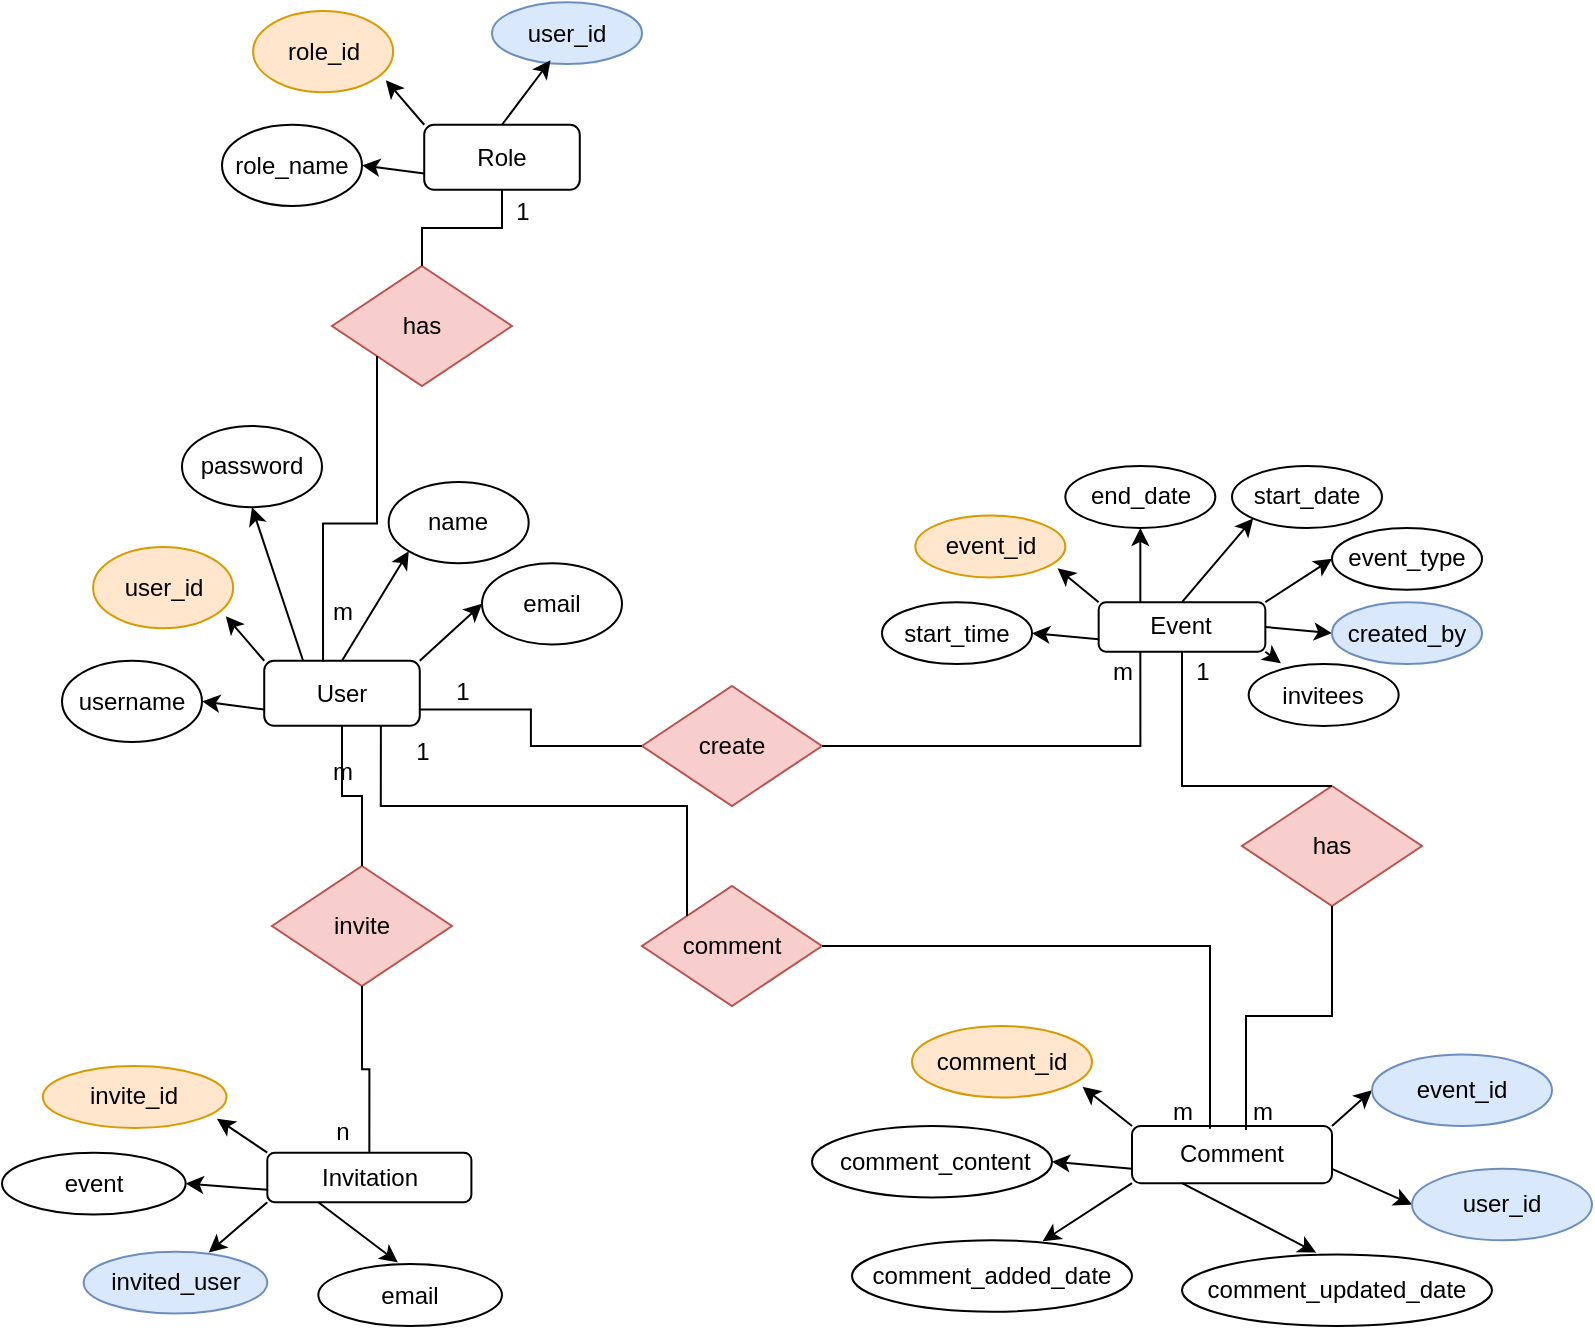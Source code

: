 <mxfile version="24.2.5" type="github">
  <diagram id="R2lEEEUBdFMjLlhIrx00" name="Page-1">
    <mxGraphModel dx="934" dy="1585" grid="1" gridSize="10" guides="1" tooltips="1" connect="1" arrows="1" fold="1" page="1" pageScale="1" pageWidth="850" pageHeight="1100" math="0" shadow="0" extFonts="Permanent Marker^https://fonts.googleapis.com/css?family=Permanent+Marker">
      <root>
        <mxCell id="0" />
        <mxCell id="1" parent="0" />
        <mxCell id="eOUYD-qzIbRHwzVC9F4e-66" value="" style="group" vertex="1" connectable="0" parent="1">
          <mxGeometry x="50" y="148" width="280" height="130" as="geometry" />
        </mxCell>
        <mxCell id="eOUYD-qzIbRHwzVC9F4e-12" style="rounded=0;orthogonalLoop=1;jettySize=auto;html=1;exitX=0;exitY=0.75;exitDx=0;exitDy=0;entryX=1;entryY=0.5;entryDx=0;entryDy=0;edgeStyle=orthogonalEdgeStyle;strokeColor=none;" edge="1" parent="eOUYD-qzIbRHwzVC9F4e-66" source="eOUYD-qzIbRHwzVC9F4e-1" target="eOUYD-qzIbRHwzVC9F4e-8">
          <mxGeometry relative="1" as="geometry" />
        </mxCell>
        <mxCell id="eOUYD-qzIbRHwzVC9F4e-16" style="rounded=0;orthogonalLoop=1;jettySize=auto;html=1;exitX=0;exitY=0.75;exitDx=0;exitDy=0;entryX=1;entryY=0.5;entryDx=0;entryDy=0;" edge="1" parent="eOUYD-qzIbRHwzVC9F4e-66" source="eOUYD-qzIbRHwzVC9F4e-1" target="eOUYD-qzIbRHwzVC9F4e-8">
          <mxGeometry relative="1" as="geometry" />
        </mxCell>
        <mxCell id="eOUYD-qzIbRHwzVC9F4e-19" style="rounded=0;orthogonalLoop=1;jettySize=auto;html=1;exitX=0.5;exitY=0;exitDx=0;exitDy=0;entryX=0;entryY=1;entryDx=0;entryDy=0;" edge="1" parent="eOUYD-qzIbRHwzVC9F4e-66" source="eOUYD-qzIbRHwzVC9F4e-1" target="eOUYD-qzIbRHwzVC9F4e-6">
          <mxGeometry relative="1" as="geometry" />
        </mxCell>
        <mxCell id="eOUYD-qzIbRHwzVC9F4e-20" style="rounded=0;orthogonalLoop=1;jettySize=auto;html=1;exitX=1;exitY=0;exitDx=0;exitDy=0;entryX=0;entryY=0.5;entryDx=0;entryDy=0;" edge="1" parent="eOUYD-qzIbRHwzVC9F4e-66" source="eOUYD-qzIbRHwzVC9F4e-1" target="eOUYD-qzIbRHwzVC9F4e-7">
          <mxGeometry relative="1" as="geometry" />
        </mxCell>
        <mxCell id="eOUYD-qzIbRHwzVC9F4e-1" value="User" style="rounded=1;whiteSpace=wrap;html=1;" vertex="1" parent="eOUYD-qzIbRHwzVC9F4e-66">
          <mxGeometry x="101.111" y="89.375" width="77.778" height="32.5" as="geometry" />
        </mxCell>
        <mxCell id="eOUYD-qzIbRHwzVC9F4e-4" value="user_id" style="ellipse;whiteSpace=wrap;html=1;fillColor=#ffe6cc;strokeColor=#d79b00;" vertex="1" parent="eOUYD-qzIbRHwzVC9F4e-66">
          <mxGeometry x="15.556" y="32.5" width="70" height="40.625" as="geometry" />
        </mxCell>
        <mxCell id="eOUYD-qzIbRHwzVC9F4e-6" value="name" style="ellipse;whiteSpace=wrap;html=1;" vertex="1" parent="eOUYD-qzIbRHwzVC9F4e-66">
          <mxGeometry x="163.333" width="70" height="40.625" as="geometry" />
        </mxCell>
        <mxCell id="eOUYD-qzIbRHwzVC9F4e-7" value="email" style="ellipse;whiteSpace=wrap;html=1;" vertex="1" parent="eOUYD-qzIbRHwzVC9F4e-66">
          <mxGeometry x="210" y="40.625" width="70" height="40.625" as="geometry" />
        </mxCell>
        <mxCell id="eOUYD-qzIbRHwzVC9F4e-8" value="username" style="ellipse;whiteSpace=wrap;html=1;" vertex="1" parent="eOUYD-qzIbRHwzVC9F4e-66">
          <mxGeometry y="89.375" width="70" height="40.625" as="geometry" />
        </mxCell>
        <mxCell id="eOUYD-qzIbRHwzVC9F4e-17" style="rounded=0;orthogonalLoop=1;jettySize=auto;html=1;exitX=0;exitY=0;exitDx=0;exitDy=0;entryX=0.948;entryY=0.853;entryDx=0;entryDy=0;entryPerimeter=0;" edge="1" parent="eOUYD-qzIbRHwzVC9F4e-66" source="eOUYD-qzIbRHwzVC9F4e-1" target="eOUYD-qzIbRHwzVC9F4e-4">
          <mxGeometry relative="1" as="geometry" />
        </mxCell>
        <mxCell id="eOUYD-qzIbRHwzVC9F4e-67" value="" style="group" vertex="1" connectable="0" parent="1">
          <mxGeometry x="460" y="140" width="300" height="130" as="geometry" />
        </mxCell>
        <mxCell id="eOUYD-qzIbRHwzVC9F4e-21" style="rounded=0;orthogonalLoop=1;jettySize=auto;html=1;exitX=0;exitY=0.75;exitDx=0;exitDy=0;entryX=1;entryY=0.5;entryDx=0;entryDy=0;edgeStyle=orthogonalEdgeStyle;strokeColor=none;" edge="1" parent="eOUYD-qzIbRHwzVC9F4e-67" source="eOUYD-qzIbRHwzVC9F4e-26" target="eOUYD-qzIbRHwzVC9F4e-31">
          <mxGeometry relative="1" as="geometry" />
        </mxCell>
        <mxCell id="eOUYD-qzIbRHwzVC9F4e-22" style="rounded=0;orthogonalLoop=1;jettySize=auto;html=1;exitX=0;exitY=0.75;exitDx=0;exitDy=0;entryX=1;entryY=0.5;entryDx=0;entryDy=0;" edge="1" parent="eOUYD-qzIbRHwzVC9F4e-67" source="eOUYD-qzIbRHwzVC9F4e-26" target="eOUYD-qzIbRHwzVC9F4e-31">
          <mxGeometry relative="1" as="geometry" />
        </mxCell>
        <mxCell id="eOUYD-qzIbRHwzVC9F4e-23" style="rounded=0;orthogonalLoop=1;jettySize=auto;html=1;exitX=0.25;exitY=0;exitDx=0;exitDy=0;entryX=0.5;entryY=1;entryDx=0;entryDy=0;" edge="1" parent="eOUYD-qzIbRHwzVC9F4e-67" source="eOUYD-qzIbRHwzVC9F4e-26" target="eOUYD-qzIbRHwzVC9F4e-28">
          <mxGeometry relative="1" as="geometry" />
        </mxCell>
        <mxCell id="eOUYD-qzIbRHwzVC9F4e-24" style="rounded=0;orthogonalLoop=1;jettySize=auto;html=1;exitX=0.5;exitY=0;exitDx=0;exitDy=0;entryX=0;entryY=1;entryDx=0;entryDy=0;" edge="1" parent="eOUYD-qzIbRHwzVC9F4e-67" source="eOUYD-qzIbRHwzVC9F4e-26" target="eOUYD-qzIbRHwzVC9F4e-29">
          <mxGeometry relative="1" as="geometry" />
        </mxCell>
        <mxCell id="eOUYD-qzIbRHwzVC9F4e-25" style="rounded=0;orthogonalLoop=1;jettySize=auto;html=1;exitX=1;exitY=0;exitDx=0;exitDy=0;entryX=0;entryY=0.5;entryDx=0;entryDy=0;" edge="1" parent="eOUYD-qzIbRHwzVC9F4e-67" source="eOUYD-qzIbRHwzVC9F4e-26" target="eOUYD-qzIbRHwzVC9F4e-30">
          <mxGeometry relative="1" as="geometry" />
        </mxCell>
        <mxCell id="eOUYD-qzIbRHwzVC9F4e-36" style="rounded=0;orthogonalLoop=1;jettySize=auto;html=1;exitX=1;exitY=0.5;exitDx=0;exitDy=0;entryX=0;entryY=0.5;entryDx=0;entryDy=0;" edge="1" parent="eOUYD-qzIbRHwzVC9F4e-67" source="eOUYD-qzIbRHwzVC9F4e-26" target="eOUYD-qzIbRHwzVC9F4e-34">
          <mxGeometry relative="1" as="geometry" />
        </mxCell>
        <mxCell id="eOUYD-qzIbRHwzVC9F4e-26" value="Event" style="rounded=1;whiteSpace=wrap;html=1;" vertex="1" parent="eOUYD-qzIbRHwzVC9F4e-67">
          <mxGeometry x="108.333" y="68.095" width="83.333" height="24.762" as="geometry" />
        </mxCell>
        <mxCell id="eOUYD-qzIbRHwzVC9F4e-27" value="event_id" style="ellipse;whiteSpace=wrap;html=1;fillColor=#ffe6cc;strokeColor=#d79b00;" vertex="1" parent="eOUYD-qzIbRHwzVC9F4e-67">
          <mxGeometry x="16.667" y="24.762" width="75" height="30.952" as="geometry" />
        </mxCell>
        <mxCell id="eOUYD-qzIbRHwzVC9F4e-28" value="end_date" style="ellipse;whiteSpace=wrap;html=1;" vertex="1" parent="eOUYD-qzIbRHwzVC9F4e-67">
          <mxGeometry x="91.667" width="75" height="30.952" as="geometry" />
        </mxCell>
        <mxCell id="eOUYD-qzIbRHwzVC9F4e-29" value="start_date" style="ellipse;whiteSpace=wrap;html=1;" vertex="1" parent="eOUYD-qzIbRHwzVC9F4e-67">
          <mxGeometry x="175" width="75" height="30.952" as="geometry" />
        </mxCell>
        <mxCell id="eOUYD-qzIbRHwzVC9F4e-30" value="event_type" style="ellipse;whiteSpace=wrap;html=1;" vertex="1" parent="eOUYD-qzIbRHwzVC9F4e-67">
          <mxGeometry x="225" y="30.952" width="75" height="30.952" as="geometry" />
        </mxCell>
        <mxCell id="eOUYD-qzIbRHwzVC9F4e-31" value="start_time" style="ellipse;whiteSpace=wrap;html=1;" vertex="1" parent="eOUYD-qzIbRHwzVC9F4e-67">
          <mxGeometry y="68.095" width="75" height="30.952" as="geometry" />
        </mxCell>
        <mxCell id="eOUYD-qzIbRHwzVC9F4e-32" style="rounded=0;orthogonalLoop=1;jettySize=auto;html=1;exitX=0;exitY=0;exitDx=0;exitDy=0;entryX=0.948;entryY=0.853;entryDx=0;entryDy=0;entryPerimeter=0;" edge="1" parent="eOUYD-qzIbRHwzVC9F4e-67" source="eOUYD-qzIbRHwzVC9F4e-26" target="eOUYD-qzIbRHwzVC9F4e-27">
          <mxGeometry relative="1" as="geometry" />
        </mxCell>
        <mxCell id="eOUYD-qzIbRHwzVC9F4e-34" value="created_by" style="ellipse;whiteSpace=wrap;html=1;fillColor=#dae8fc;strokeColor=#6c8ebf;" vertex="1" parent="eOUYD-qzIbRHwzVC9F4e-67">
          <mxGeometry x="225" y="68.095" width="75" height="30.952" as="geometry" />
        </mxCell>
        <mxCell id="eOUYD-qzIbRHwzVC9F4e-35" value="invitees" style="ellipse;whiteSpace=wrap;html=1;" vertex="1" parent="eOUYD-qzIbRHwzVC9F4e-67">
          <mxGeometry x="183.333" y="99.048" width="75" height="30.952" as="geometry" />
        </mxCell>
        <mxCell id="eOUYD-qzIbRHwzVC9F4e-37" style="rounded=0;orthogonalLoop=1;jettySize=auto;html=1;exitX=1;exitY=1;exitDx=0;exitDy=0;entryX=0.215;entryY=-0.013;entryDx=0;entryDy=0;entryPerimeter=0;" edge="1" parent="eOUYD-qzIbRHwzVC9F4e-67" source="eOUYD-qzIbRHwzVC9F4e-26" target="eOUYD-qzIbRHwzVC9F4e-35">
          <mxGeometry relative="1" as="geometry" />
        </mxCell>
        <mxCell id="eOUYD-qzIbRHwzVC9F4e-68" value="" style="group" vertex="1" connectable="0" parent="1">
          <mxGeometry x="20" y="440" width="250" height="130" as="geometry" />
        </mxCell>
        <mxCell id="eOUYD-qzIbRHwzVC9F4e-38" style="rounded=0;orthogonalLoop=1;jettySize=auto;html=1;exitX=0;exitY=0.75;exitDx=0;exitDy=0;entryX=1;entryY=0.5;entryDx=0;entryDy=0;edgeStyle=orthogonalEdgeStyle;strokeColor=none;" edge="1" parent="eOUYD-qzIbRHwzVC9F4e-68" source="eOUYD-qzIbRHwzVC9F4e-43" target="eOUYD-qzIbRHwzVC9F4e-48">
          <mxGeometry relative="1" as="geometry" />
        </mxCell>
        <mxCell id="eOUYD-qzIbRHwzVC9F4e-39" style="rounded=0;orthogonalLoop=1;jettySize=auto;html=1;exitX=0;exitY=0.75;exitDx=0;exitDy=0;entryX=1;entryY=0.5;entryDx=0;entryDy=0;" edge="1" parent="eOUYD-qzIbRHwzVC9F4e-68" source="eOUYD-qzIbRHwzVC9F4e-43" target="eOUYD-qzIbRHwzVC9F4e-48">
          <mxGeometry relative="1" as="geometry" />
        </mxCell>
        <mxCell id="eOUYD-qzIbRHwzVC9F4e-43" value="Invitation" style="rounded=1;whiteSpace=wrap;html=1;" vertex="1" parent="eOUYD-qzIbRHwzVC9F4e-68">
          <mxGeometry x="132.653" y="43.333" width="102.041" height="24.762" as="geometry" />
        </mxCell>
        <mxCell id="eOUYD-qzIbRHwzVC9F4e-44" value="invite_id" style="ellipse;whiteSpace=wrap;html=1;fillColor=#ffe6cc;strokeColor=#d79b00;" vertex="1" parent="eOUYD-qzIbRHwzVC9F4e-68">
          <mxGeometry x="20.408" width="91.837" height="30.952" as="geometry" />
        </mxCell>
        <mxCell id="eOUYD-qzIbRHwzVC9F4e-46" value="invited_user" style="ellipse;whiteSpace=wrap;html=1;fillColor=#dae8fc;strokeColor=#6c8ebf;" vertex="1" parent="eOUYD-qzIbRHwzVC9F4e-68">
          <mxGeometry x="40.816" y="92.857" width="91.837" height="30.952" as="geometry" />
        </mxCell>
        <mxCell id="eOUYD-qzIbRHwzVC9F4e-47" value="email" style="ellipse;whiteSpace=wrap;html=1;" vertex="1" parent="eOUYD-qzIbRHwzVC9F4e-68">
          <mxGeometry x="158.163" y="99.048" width="91.837" height="30.952" as="geometry" />
        </mxCell>
        <mxCell id="eOUYD-qzIbRHwzVC9F4e-48" value="event" style="ellipse;whiteSpace=wrap;html=1;" vertex="1" parent="eOUYD-qzIbRHwzVC9F4e-68">
          <mxGeometry y="43.333" width="91.837" height="30.952" as="geometry" />
        </mxCell>
        <mxCell id="eOUYD-qzIbRHwzVC9F4e-49" style="rounded=0;orthogonalLoop=1;jettySize=auto;html=1;exitX=0;exitY=0;exitDx=0;exitDy=0;entryX=0.948;entryY=0.853;entryDx=0;entryDy=0;entryPerimeter=0;" edge="1" parent="eOUYD-qzIbRHwzVC9F4e-68" source="eOUYD-qzIbRHwzVC9F4e-43" target="eOUYD-qzIbRHwzVC9F4e-44">
          <mxGeometry relative="1" as="geometry" />
        </mxCell>
        <mxCell id="eOUYD-qzIbRHwzVC9F4e-50" style="rounded=0;orthogonalLoop=1;jettySize=auto;html=1;exitX=0.25;exitY=1;exitDx=0;exitDy=0;entryX=0.433;entryY=-0.027;entryDx=0;entryDy=0;entryPerimeter=0;" edge="1" parent="eOUYD-qzIbRHwzVC9F4e-68" source="eOUYD-qzIbRHwzVC9F4e-43" target="eOUYD-qzIbRHwzVC9F4e-47">
          <mxGeometry relative="1" as="geometry" />
        </mxCell>
        <mxCell id="eOUYD-qzIbRHwzVC9F4e-51" style="rounded=0;orthogonalLoop=1;jettySize=auto;html=1;exitX=0;exitY=1;exitDx=0;exitDy=0;entryX=0.681;entryY=0.013;entryDx=0;entryDy=0;entryPerimeter=0;" edge="1" parent="eOUYD-qzIbRHwzVC9F4e-68" source="eOUYD-qzIbRHwzVC9F4e-43" target="eOUYD-qzIbRHwzVC9F4e-46">
          <mxGeometry relative="1" as="geometry" />
        </mxCell>
        <mxCell id="eOUYD-qzIbRHwzVC9F4e-69" value="" style="group" vertex="1" connectable="0" parent="1">
          <mxGeometry x="425" y="420" width="390" height="150" as="geometry" />
        </mxCell>
        <mxCell id="eOUYD-qzIbRHwzVC9F4e-52" style="rounded=0;orthogonalLoop=1;jettySize=auto;html=1;exitX=0;exitY=0.75;exitDx=0;exitDy=0;entryX=1;entryY=0.5;entryDx=0;entryDy=0;edgeStyle=orthogonalEdgeStyle;strokeColor=none;" edge="1" parent="eOUYD-qzIbRHwzVC9F4e-69" source="eOUYD-qzIbRHwzVC9F4e-54" target="eOUYD-qzIbRHwzVC9F4e-58">
          <mxGeometry relative="1" as="geometry" />
        </mxCell>
        <mxCell id="eOUYD-qzIbRHwzVC9F4e-53" style="rounded=0;orthogonalLoop=1;jettySize=auto;html=1;exitX=0;exitY=0.75;exitDx=0;exitDy=0;entryX=1;entryY=0.5;entryDx=0;entryDy=0;" edge="1" parent="eOUYD-qzIbRHwzVC9F4e-69" source="eOUYD-qzIbRHwzVC9F4e-54" target="eOUYD-qzIbRHwzVC9F4e-58">
          <mxGeometry relative="1" as="geometry" />
        </mxCell>
        <mxCell id="eOUYD-qzIbRHwzVC9F4e-64" style="rounded=0;orthogonalLoop=1;jettySize=auto;html=1;exitX=1;exitY=0.75;exitDx=0;exitDy=0;entryX=0;entryY=0.5;entryDx=0;entryDy=0;" edge="1" parent="eOUYD-qzIbRHwzVC9F4e-69" source="eOUYD-qzIbRHwzVC9F4e-54" target="eOUYD-qzIbRHwzVC9F4e-63">
          <mxGeometry relative="1" as="geometry" />
        </mxCell>
        <mxCell id="eOUYD-qzIbRHwzVC9F4e-65" style="rounded=0;orthogonalLoop=1;jettySize=auto;html=1;exitX=1;exitY=0;exitDx=0;exitDy=0;entryX=0;entryY=0.5;entryDx=0;entryDy=0;" edge="1" parent="eOUYD-qzIbRHwzVC9F4e-69" source="eOUYD-qzIbRHwzVC9F4e-54" target="eOUYD-qzIbRHwzVC9F4e-62">
          <mxGeometry relative="1" as="geometry" />
        </mxCell>
        <mxCell id="eOUYD-qzIbRHwzVC9F4e-54" value="Comment" style="rounded=1;whiteSpace=wrap;html=1;" vertex="1" parent="eOUYD-qzIbRHwzVC9F4e-69">
          <mxGeometry x="160.0" y="50" width="100.0" height="28.571" as="geometry" />
        </mxCell>
        <mxCell id="eOUYD-qzIbRHwzVC9F4e-55" value="comment_id" style="ellipse;whiteSpace=wrap;html=1;fillColor=#ffe6cc;strokeColor=#d79b00;" vertex="1" parent="eOUYD-qzIbRHwzVC9F4e-69">
          <mxGeometry x="50.0" width="90.0" height="35.714" as="geometry" />
        </mxCell>
        <mxCell id="eOUYD-qzIbRHwzVC9F4e-56" value="comment_added_date" style="ellipse;whiteSpace=wrap;html=1;" vertex="1" parent="eOUYD-qzIbRHwzVC9F4e-69">
          <mxGeometry x="20.0" y="107.143" width="140.0" height="35.714" as="geometry" />
        </mxCell>
        <mxCell id="eOUYD-qzIbRHwzVC9F4e-57" value="comment_updated_date" style="ellipse;whiteSpace=wrap;html=1;" vertex="1" parent="eOUYD-qzIbRHwzVC9F4e-69">
          <mxGeometry x="185.0" y="114.286" width="155.0" height="35.714" as="geometry" />
        </mxCell>
        <mxCell id="eOUYD-qzIbRHwzVC9F4e-58" value="&amp;nbsp;comment_content" style="ellipse;whiteSpace=wrap;html=1;" vertex="1" parent="eOUYD-qzIbRHwzVC9F4e-69">
          <mxGeometry y="50" width="120.0" height="35.714" as="geometry" />
        </mxCell>
        <mxCell id="eOUYD-qzIbRHwzVC9F4e-59" style="rounded=0;orthogonalLoop=1;jettySize=auto;html=1;exitX=0;exitY=0;exitDx=0;exitDy=0;entryX=0.948;entryY=0.853;entryDx=0;entryDy=0;entryPerimeter=0;" edge="1" parent="eOUYD-qzIbRHwzVC9F4e-69" source="eOUYD-qzIbRHwzVC9F4e-54" target="eOUYD-qzIbRHwzVC9F4e-55">
          <mxGeometry relative="1" as="geometry" />
        </mxCell>
        <mxCell id="eOUYD-qzIbRHwzVC9F4e-60" style="rounded=0;orthogonalLoop=1;jettySize=auto;html=1;exitX=0.25;exitY=1;exitDx=0;exitDy=0;entryX=0.433;entryY=-0.027;entryDx=0;entryDy=0;entryPerimeter=0;" edge="1" parent="eOUYD-qzIbRHwzVC9F4e-69" source="eOUYD-qzIbRHwzVC9F4e-54" target="eOUYD-qzIbRHwzVC9F4e-57">
          <mxGeometry relative="1" as="geometry" />
        </mxCell>
        <mxCell id="eOUYD-qzIbRHwzVC9F4e-61" style="rounded=0;orthogonalLoop=1;jettySize=auto;html=1;exitX=0;exitY=1;exitDx=0;exitDy=0;entryX=0.681;entryY=0.013;entryDx=0;entryDy=0;entryPerimeter=0;" edge="1" parent="eOUYD-qzIbRHwzVC9F4e-69" source="eOUYD-qzIbRHwzVC9F4e-54" target="eOUYD-qzIbRHwzVC9F4e-56">
          <mxGeometry relative="1" as="geometry" />
        </mxCell>
        <mxCell id="eOUYD-qzIbRHwzVC9F4e-62" value="event_id" style="ellipse;whiteSpace=wrap;html=1;fillColor=#dae8fc;strokeColor=#6c8ebf;" vertex="1" parent="eOUYD-qzIbRHwzVC9F4e-69">
          <mxGeometry x="280.0" y="14.286" width="90.0" height="35.714" as="geometry" />
        </mxCell>
        <mxCell id="eOUYD-qzIbRHwzVC9F4e-63" value="user_id" style="ellipse;whiteSpace=wrap;html=1;fillColor=#dae8fc;strokeColor=#6c8ebf;" vertex="1" parent="eOUYD-qzIbRHwzVC9F4e-69">
          <mxGeometry x="300" y="71.429" width="90.0" height="35.714" as="geometry" />
        </mxCell>
        <mxCell id="eOUYD-qzIbRHwzVC9F4e-71" value="create" style="rhombus;whiteSpace=wrap;html=1;fillColor=#f8cecc;strokeColor=#b85450;" vertex="1" parent="1">
          <mxGeometry x="340" y="250" width="90" height="60" as="geometry" />
        </mxCell>
        <mxCell id="eOUYD-qzIbRHwzVC9F4e-72" value="" style="endArrow=none;html=1;rounded=0;exitX=1;exitY=0.75;exitDx=0;exitDy=0;entryX=0;entryY=0.5;entryDx=0;entryDy=0;edgeStyle=orthogonalEdgeStyle;" edge="1" parent="1" source="eOUYD-qzIbRHwzVC9F4e-1" target="eOUYD-qzIbRHwzVC9F4e-71">
          <mxGeometry width="50" height="50" relative="1" as="geometry">
            <mxPoint x="400" y="360" as="sourcePoint" />
            <mxPoint x="450" y="310" as="targetPoint" />
          </mxGeometry>
        </mxCell>
        <mxCell id="eOUYD-qzIbRHwzVC9F4e-73" value="" style="endArrow=none;html=1;rounded=0;exitX=1;exitY=0.5;exitDx=0;exitDy=0;entryX=0.25;entryY=1;entryDx=0;entryDy=0;edgeStyle=orthogonalEdgeStyle;" edge="1" parent="1" source="eOUYD-qzIbRHwzVC9F4e-71" target="eOUYD-qzIbRHwzVC9F4e-26">
          <mxGeometry width="50" height="50" relative="1" as="geometry">
            <mxPoint x="400" y="360" as="sourcePoint" />
            <mxPoint x="450" y="310" as="targetPoint" />
          </mxGeometry>
        </mxCell>
        <mxCell id="eOUYD-qzIbRHwzVC9F4e-74" value="invite" style="rhombus;whiteSpace=wrap;html=1;fillColor=#f8cecc;strokeColor=#b85450;" vertex="1" parent="1">
          <mxGeometry x="155" y="340" width="90" height="60" as="geometry" />
        </mxCell>
        <mxCell id="eOUYD-qzIbRHwzVC9F4e-75" value="" style="endArrow=none;html=1;rounded=0;exitX=0.5;exitY=1;exitDx=0;exitDy=0;entryX=0.5;entryY=0;entryDx=0;entryDy=0;edgeStyle=orthogonalEdgeStyle;" edge="1" parent="1" source="eOUYD-qzIbRHwzVC9F4e-1" target="eOUYD-qzIbRHwzVC9F4e-74">
          <mxGeometry width="50" height="50" relative="1" as="geometry">
            <mxPoint x="400" y="420" as="sourcePoint" />
            <mxPoint x="450" y="370" as="targetPoint" />
          </mxGeometry>
        </mxCell>
        <mxCell id="eOUYD-qzIbRHwzVC9F4e-76" value="" style="endArrow=none;html=1;rounded=0;exitX=0.5;exitY=0;exitDx=0;exitDy=0;entryX=0.5;entryY=1;entryDx=0;entryDy=0;edgeStyle=orthogonalEdgeStyle;" edge="1" parent="1" source="eOUYD-qzIbRHwzVC9F4e-43" target="eOUYD-qzIbRHwzVC9F4e-74">
          <mxGeometry width="50" height="50" relative="1" as="geometry">
            <mxPoint x="400" y="420" as="sourcePoint" />
            <mxPoint x="450" y="370" as="targetPoint" />
          </mxGeometry>
        </mxCell>
        <mxCell id="eOUYD-qzIbRHwzVC9F4e-78" value="comment" style="rhombus;whiteSpace=wrap;html=1;fillColor=#f8cecc;strokeColor=#b85450;" vertex="1" parent="1">
          <mxGeometry x="340" y="350" width="90" height="60" as="geometry" />
        </mxCell>
        <mxCell id="eOUYD-qzIbRHwzVC9F4e-79" value="" style="endArrow=none;html=1;rounded=0;exitX=0.75;exitY=1;exitDx=0;exitDy=0;entryX=0;entryY=0;entryDx=0;entryDy=0;edgeStyle=orthogonalEdgeStyle;" edge="1" parent="1" source="eOUYD-qzIbRHwzVC9F4e-1" target="eOUYD-qzIbRHwzVC9F4e-78">
          <mxGeometry width="50" height="50" relative="1" as="geometry">
            <mxPoint x="500" y="390" as="sourcePoint" />
            <mxPoint x="550" y="340" as="targetPoint" />
          </mxGeometry>
        </mxCell>
        <mxCell id="eOUYD-qzIbRHwzVC9F4e-80" value="" style="endArrow=none;html=1;rounded=0;exitX=1;exitY=0.5;exitDx=0;exitDy=0;entryX=0.39;entryY=0.047;entryDx=0;entryDy=0;entryPerimeter=0;edgeStyle=orthogonalEdgeStyle;" edge="1" parent="1" source="eOUYD-qzIbRHwzVC9F4e-78" target="eOUYD-qzIbRHwzVC9F4e-54">
          <mxGeometry width="50" height="50" relative="1" as="geometry">
            <mxPoint x="500" y="450" as="sourcePoint" />
            <mxPoint x="640" y="310" as="targetPoint" />
          </mxGeometry>
        </mxCell>
        <mxCell id="eOUYD-qzIbRHwzVC9F4e-81" value="has" style="rhombus;whiteSpace=wrap;html=1;fillColor=#f8cecc;strokeColor=#b85450;" vertex="1" parent="1">
          <mxGeometry x="640" y="300" width="90" height="60" as="geometry" />
        </mxCell>
        <mxCell id="eOUYD-qzIbRHwzVC9F4e-82" value="" style="endArrow=none;html=1;rounded=0;entryX=0.5;entryY=1;entryDx=0;entryDy=0;edgeStyle=orthogonalEdgeStyle;exitX=0.5;exitY=0;exitDx=0;exitDy=0;" edge="1" parent="1" source="eOUYD-qzIbRHwzVC9F4e-81" target="eOUYD-qzIbRHwzVC9F4e-26">
          <mxGeometry width="50" height="50" relative="1" as="geometry">
            <mxPoint x="500" y="390" as="sourcePoint" />
            <mxPoint x="550" y="340" as="targetPoint" />
            <Array as="points">
              <mxPoint x="610" y="300" />
            </Array>
          </mxGeometry>
        </mxCell>
        <mxCell id="eOUYD-qzIbRHwzVC9F4e-83" value="" style="endArrow=none;html=1;rounded=0;exitX=0.57;exitY=0.07;exitDx=0;exitDy=0;exitPerimeter=0;entryX=0.5;entryY=1;entryDx=0;entryDy=0;edgeStyle=orthogonalEdgeStyle;" edge="1" parent="1" source="eOUYD-qzIbRHwzVC9F4e-54" target="eOUYD-qzIbRHwzVC9F4e-81">
          <mxGeometry width="50" height="50" relative="1" as="geometry">
            <mxPoint x="500" y="390" as="sourcePoint" />
            <mxPoint x="550" y="340" as="targetPoint" />
          </mxGeometry>
        </mxCell>
        <mxCell id="eOUYD-qzIbRHwzVC9F4e-84" value="m" style="text;html=1;align=center;verticalAlign=middle;resizable=0;points=[];autosize=1;strokeColor=none;fillColor=none;" vertex="1" parent="1">
          <mxGeometry x="175" y="278" width="30" height="30" as="geometry" />
        </mxCell>
        <mxCell id="eOUYD-qzIbRHwzVC9F4e-85" value="n" style="text;html=1;align=center;verticalAlign=middle;resizable=0;points=[];autosize=1;strokeColor=none;fillColor=none;" vertex="1" parent="1">
          <mxGeometry x="175" y="458" width="30" height="30" as="geometry" />
        </mxCell>
        <mxCell id="eOUYD-qzIbRHwzVC9F4e-86" value="1" style="text;html=1;align=center;verticalAlign=middle;resizable=0;points=[];autosize=1;strokeColor=none;fillColor=none;" vertex="1" parent="1">
          <mxGeometry x="235" y="238" width="30" height="30" as="geometry" />
        </mxCell>
        <mxCell id="eOUYD-qzIbRHwzVC9F4e-87" value="m" style="text;html=1;align=center;verticalAlign=middle;resizable=0;points=[];autosize=1;strokeColor=none;fillColor=none;" vertex="1" parent="1">
          <mxGeometry x="565" y="228" width="30" height="30" as="geometry" />
        </mxCell>
        <mxCell id="eOUYD-qzIbRHwzVC9F4e-88" value="1" style="text;html=1;align=center;verticalAlign=middle;resizable=0;points=[];autosize=1;strokeColor=none;fillColor=none;" vertex="1" parent="1">
          <mxGeometry x="215" y="268" width="30" height="30" as="geometry" />
        </mxCell>
        <mxCell id="eOUYD-qzIbRHwzVC9F4e-89" value="m" style="text;html=1;align=center;verticalAlign=middle;resizable=0;points=[];autosize=1;strokeColor=none;fillColor=none;" vertex="1" parent="1">
          <mxGeometry x="595" y="448" width="30" height="30" as="geometry" />
        </mxCell>
        <mxCell id="eOUYD-qzIbRHwzVC9F4e-90" value="1" style="text;html=1;align=center;verticalAlign=middle;resizable=0;points=[];autosize=1;strokeColor=none;fillColor=none;" vertex="1" parent="1">
          <mxGeometry x="605" y="228" width="30" height="30" as="geometry" />
        </mxCell>
        <mxCell id="eOUYD-qzIbRHwzVC9F4e-91" value="m" style="text;html=1;align=center;verticalAlign=middle;resizable=0;points=[];autosize=1;strokeColor=none;fillColor=none;" vertex="1" parent="1">
          <mxGeometry x="635" y="448" width="30" height="30" as="geometry" />
        </mxCell>
        <mxCell id="eOUYD-qzIbRHwzVC9F4e-92" style="rounded=0;orthogonalLoop=1;jettySize=auto;html=1;exitX=0;exitY=0.75;exitDx=0;exitDy=0;entryX=1;entryY=0.5;entryDx=0;entryDy=0;edgeStyle=orthogonalEdgeStyle;strokeColor=none;" edge="1" parent="1" source="eOUYD-qzIbRHwzVC9F4e-97" target="eOUYD-qzIbRHwzVC9F4e-101">
          <mxGeometry relative="1" as="geometry" />
        </mxCell>
        <mxCell id="eOUYD-qzIbRHwzVC9F4e-93" style="rounded=0;orthogonalLoop=1;jettySize=auto;html=1;exitX=0;exitY=0.75;exitDx=0;exitDy=0;entryX=1;entryY=0.5;entryDx=0;entryDy=0;" edge="1" parent="1" source="eOUYD-qzIbRHwzVC9F4e-97" target="eOUYD-qzIbRHwzVC9F4e-101">
          <mxGeometry relative="1" as="geometry" />
        </mxCell>
        <mxCell id="eOUYD-qzIbRHwzVC9F4e-97" value="Role" style="rounded=1;whiteSpace=wrap;html=1;" vertex="1" parent="1">
          <mxGeometry x="231.111" y="-30.625" width="77.778" height="32.5" as="geometry" />
        </mxCell>
        <mxCell id="eOUYD-qzIbRHwzVC9F4e-98" value="role_id" style="ellipse;whiteSpace=wrap;html=1;fillColor=#ffe6cc;strokeColor=#d79b00;" vertex="1" parent="1">
          <mxGeometry x="145.556" y="-87.5" width="70" height="40.625" as="geometry" />
        </mxCell>
        <mxCell id="eOUYD-qzIbRHwzVC9F4e-101" value="role_name" style="ellipse;whiteSpace=wrap;html=1;" vertex="1" parent="1">
          <mxGeometry x="130" y="-30.625" width="70" height="40.625" as="geometry" />
        </mxCell>
        <mxCell id="eOUYD-qzIbRHwzVC9F4e-102" style="rounded=0;orthogonalLoop=1;jettySize=auto;html=1;exitX=0;exitY=0;exitDx=0;exitDy=0;entryX=0.948;entryY=0.853;entryDx=0;entryDy=0;entryPerimeter=0;" edge="1" parent="1" source="eOUYD-qzIbRHwzVC9F4e-97" target="eOUYD-qzIbRHwzVC9F4e-98">
          <mxGeometry relative="1" as="geometry" />
        </mxCell>
        <mxCell id="eOUYD-qzIbRHwzVC9F4e-104" value="user_id" style="ellipse;whiteSpace=wrap;html=1;fillColor=#dae8fc;strokeColor=#6c8ebf;" vertex="1" parent="1">
          <mxGeometry x="265" y="-91.905" width="75" height="30.952" as="geometry" />
        </mxCell>
        <mxCell id="eOUYD-qzIbRHwzVC9F4e-105" style="rounded=0;orthogonalLoop=1;jettySize=auto;html=1;exitX=0.5;exitY=0;exitDx=0;exitDy=0;entryX=0.39;entryY=0.939;entryDx=0;entryDy=0;entryPerimeter=0;" edge="1" parent="1" source="eOUYD-qzIbRHwzVC9F4e-97" target="eOUYD-qzIbRHwzVC9F4e-104">
          <mxGeometry relative="1" as="geometry" />
        </mxCell>
        <mxCell id="eOUYD-qzIbRHwzVC9F4e-5" value="password" style="ellipse;whiteSpace=wrap;html=1;" vertex="1" parent="1">
          <mxGeometry x="109.996" y="120" width="70" height="40.625" as="geometry" />
        </mxCell>
        <mxCell id="eOUYD-qzIbRHwzVC9F4e-18" style="rounded=0;orthogonalLoop=1;jettySize=auto;html=1;exitX=0.25;exitY=0;exitDx=0;exitDy=0;entryX=0.5;entryY=1;entryDx=0;entryDy=0;" edge="1" parent="1" source="eOUYD-qzIbRHwzVC9F4e-1" target="eOUYD-qzIbRHwzVC9F4e-5">
          <mxGeometry relative="1" as="geometry" />
        </mxCell>
        <mxCell id="eOUYD-qzIbRHwzVC9F4e-107" value="has" style="rhombus;whiteSpace=wrap;html=1;fillColor=#f8cecc;strokeColor=#b85450;" vertex="1" parent="1">
          <mxGeometry x="185" y="40" width="90" height="60" as="geometry" />
        </mxCell>
        <mxCell id="eOUYD-qzIbRHwzVC9F4e-108" value="" style="endArrow=none;html=1;rounded=0;exitX=0.5;exitY=0;exitDx=0;exitDy=0;entryX=0.5;entryY=1;entryDx=0;entryDy=0;edgeStyle=orthogonalEdgeStyle;" edge="1" parent="1" source="eOUYD-qzIbRHwzVC9F4e-107" target="eOUYD-qzIbRHwzVC9F4e-97">
          <mxGeometry width="50" height="50" relative="1" as="geometry">
            <mxPoint x="370" y="170" as="sourcePoint" />
            <mxPoint x="420" y="120" as="targetPoint" />
          </mxGeometry>
        </mxCell>
        <mxCell id="eOUYD-qzIbRHwzVC9F4e-110" value="1" style="text;html=1;align=center;verticalAlign=middle;resizable=0;points=[];autosize=1;strokeColor=none;fillColor=none;" vertex="1" parent="1">
          <mxGeometry x="265" y="-2" width="30" height="30" as="geometry" />
        </mxCell>
        <mxCell id="eOUYD-qzIbRHwzVC9F4e-112" value="" style="endArrow=none;html=1;rounded=0;exitX=0.378;exitY=0.011;exitDx=0;exitDy=0;exitPerimeter=0;entryX=0;entryY=1;entryDx=0;entryDy=0;edgeStyle=orthogonalEdgeStyle;" edge="1" parent="1" source="eOUYD-qzIbRHwzVC9F4e-1" target="eOUYD-qzIbRHwzVC9F4e-107">
          <mxGeometry width="50" height="50" relative="1" as="geometry">
            <mxPoint x="370" y="170" as="sourcePoint" />
            <mxPoint x="420" y="120" as="targetPoint" />
          </mxGeometry>
        </mxCell>
        <mxCell id="eOUYD-qzIbRHwzVC9F4e-113" value="m" style="text;html=1;align=center;verticalAlign=middle;resizable=0;points=[];autosize=1;strokeColor=none;fillColor=none;" vertex="1" parent="1">
          <mxGeometry x="175" y="198" width="30" height="30" as="geometry" />
        </mxCell>
      </root>
    </mxGraphModel>
  </diagram>
</mxfile>
